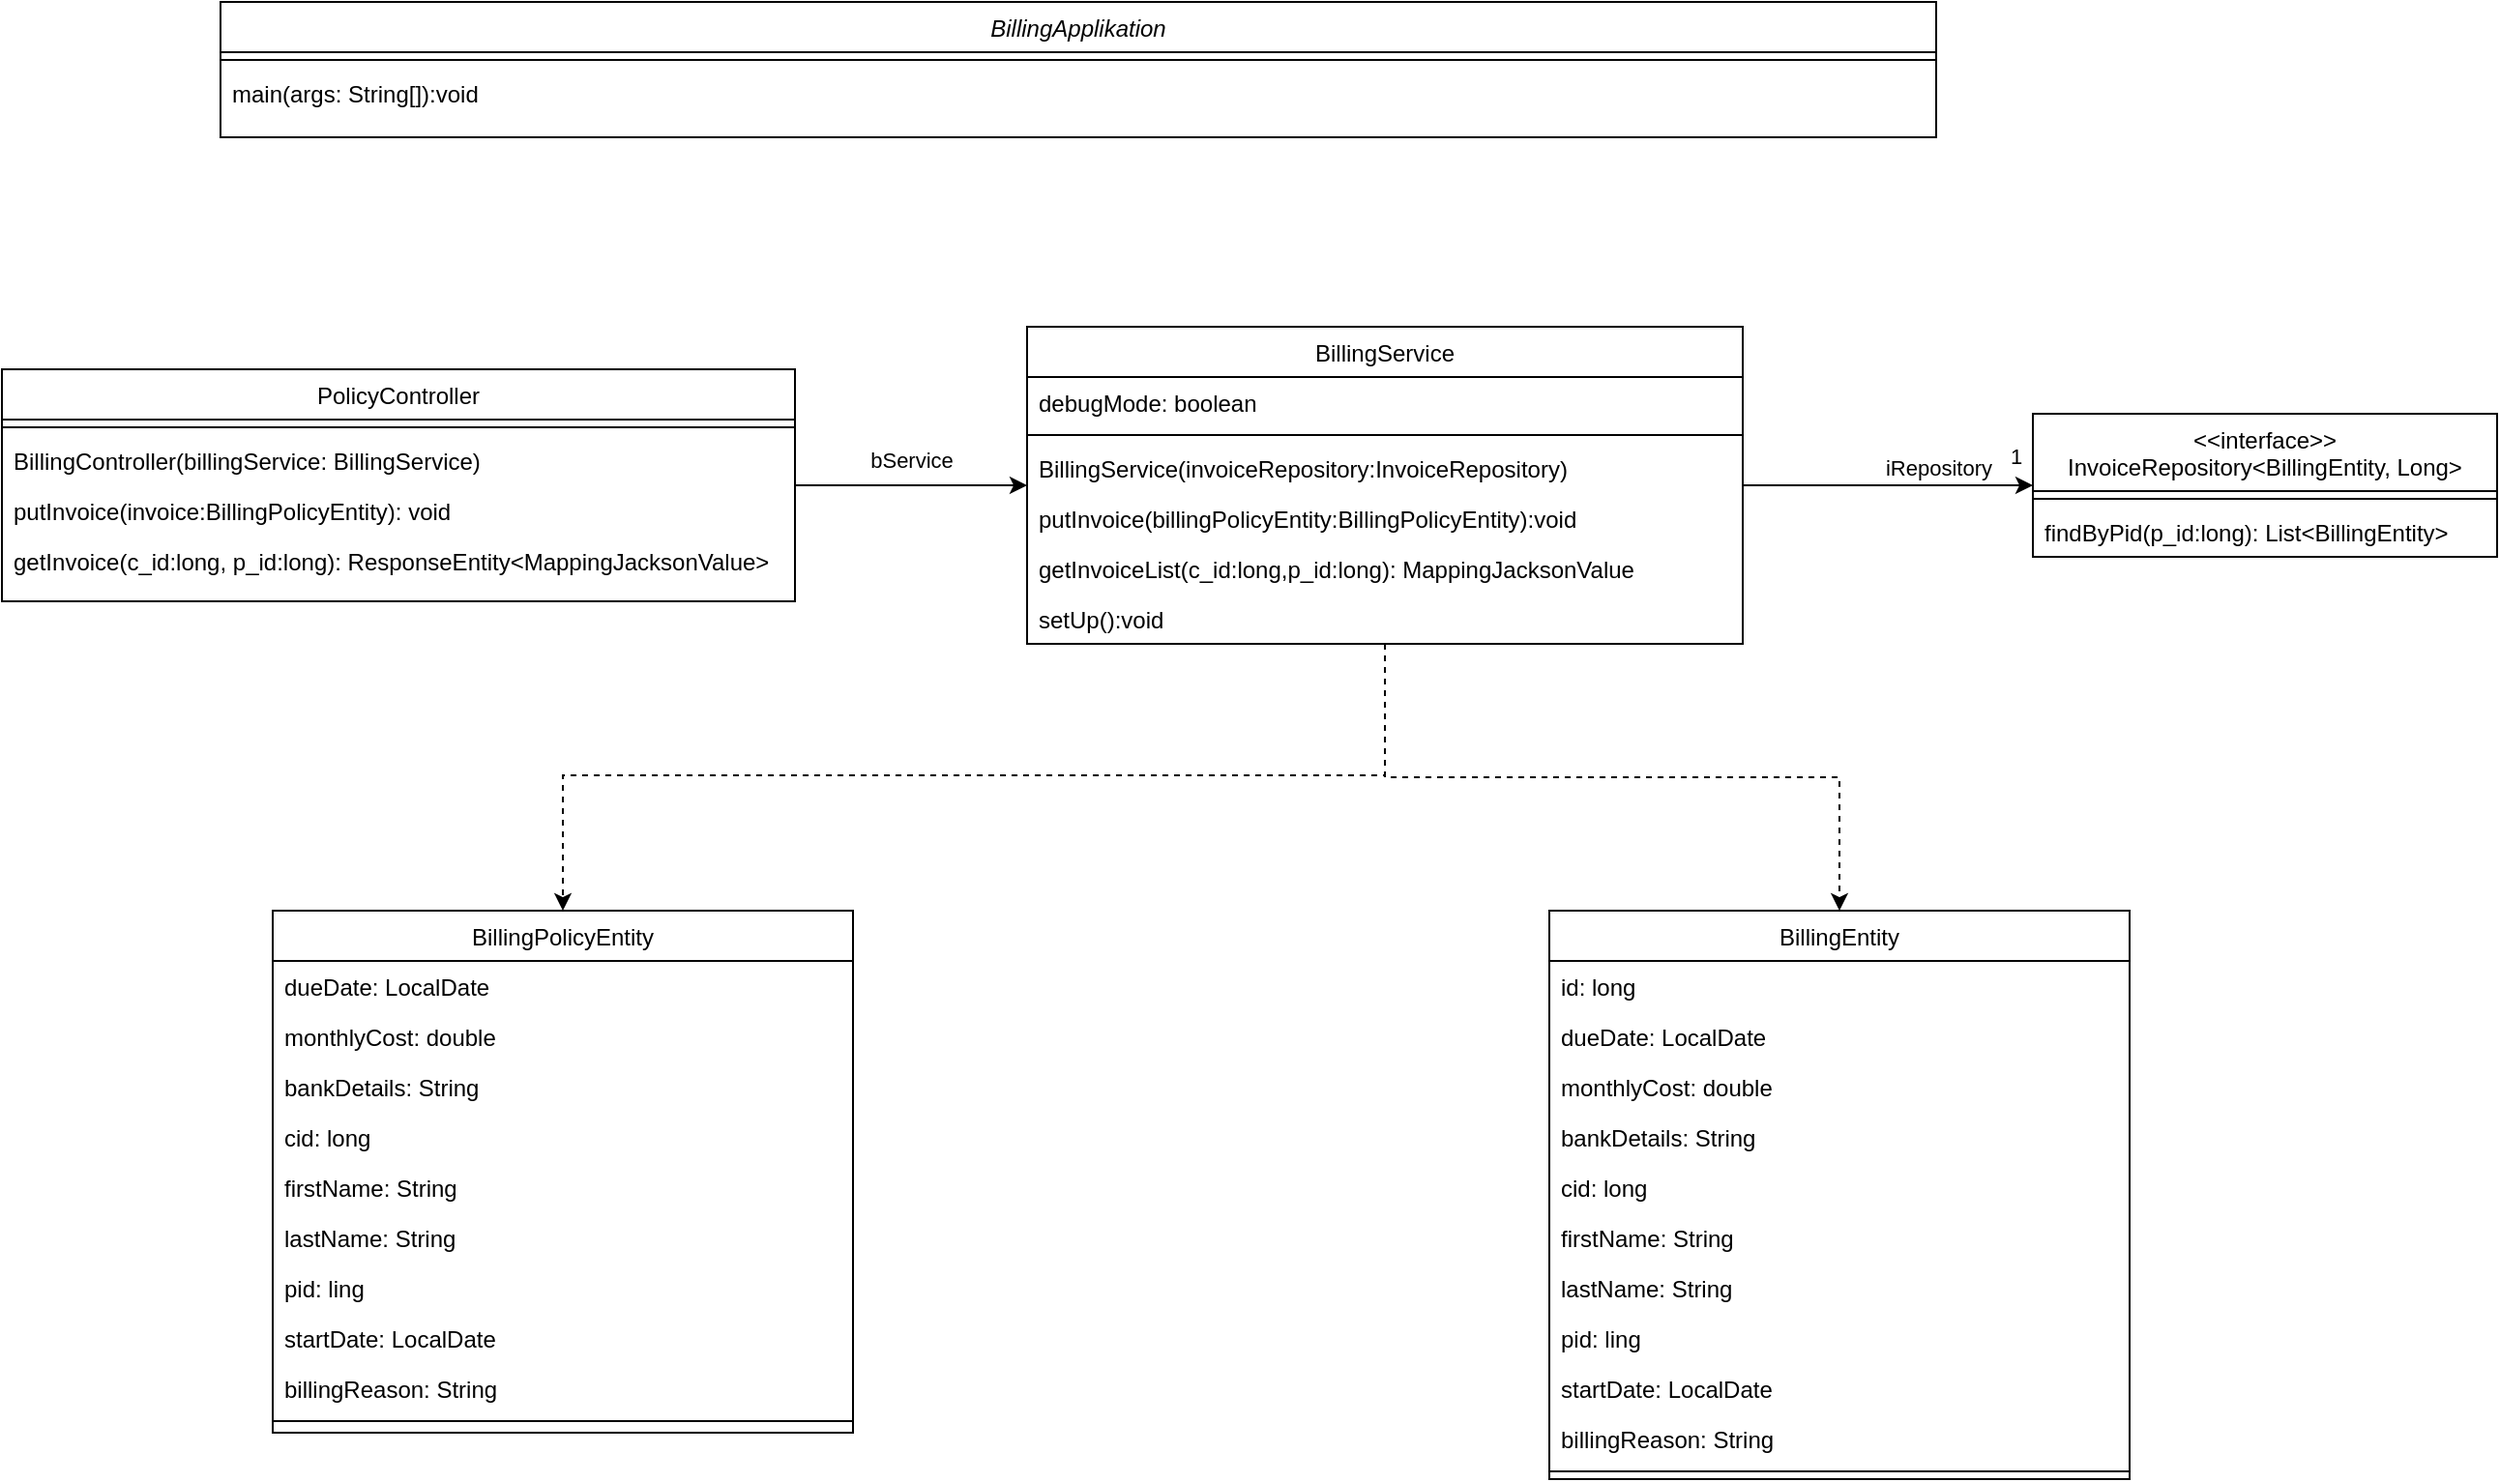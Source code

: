 <mxfile version="21.2.8" type="device">
  <diagram id="C5RBs43oDa-KdzZeNtuy" name="Page-1">
    <mxGraphModel dx="1717" dy="985" grid="1" gridSize="10" guides="1" tooltips="1" connect="1" arrows="1" fold="1" page="1" pageScale="1" pageWidth="827" pageHeight="1169" math="0" shadow="0">
      <root>
        <mxCell id="WIyWlLk6GJQsqaUBKTNV-0" />
        <mxCell id="WIyWlLk6GJQsqaUBKTNV-1" parent="WIyWlLk6GJQsqaUBKTNV-0" />
        <mxCell id="jpbSJwJLlV-PYSv7JdTV-0" value="BillingApplikation" style="swimlane;fontStyle=2;align=center;verticalAlign=top;childLayout=stackLayout;horizontal=1;startSize=26;horizontalStack=0;resizeParent=1;resizeLast=0;collapsible=1;marginBottom=0;rounded=0;shadow=0;strokeWidth=1;" vertex="1" parent="WIyWlLk6GJQsqaUBKTNV-1">
          <mxGeometry x="123" y="20" width="887" height="70" as="geometry">
            <mxRectangle x="230" y="140" width="160" height="26" as="alternateBounds" />
          </mxGeometry>
        </mxCell>
        <mxCell id="jpbSJwJLlV-PYSv7JdTV-1" value="" style="line;html=1;strokeWidth=1;align=left;verticalAlign=middle;spacingTop=-1;spacingLeft=3;spacingRight=3;rotatable=0;labelPosition=right;points=[];portConstraint=eastwest;" vertex="1" parent="jpbSJwJLlV-PYSv7JdTV-0">
          <mxGeometry y="26" width="887" height="8" as="geometry" />
        </mxCell>
        <mxCell id="jpbSJwJLlV-PYSv7JdTV-2" value="main(args: String[]):void" style="text;align=left;verticalAlign=top;spacingLeft=4;spacingRight=4;overflow=hidden;rotatable=0;points=[[0,0.5],[1,0.5]];portConstraint=eastwest;" vertex="1" parent="jpbSJwJLlV-PYSv7JdTV-0">
          <mxGeometry y="34" width="887" height="26" as="geometry" />
        </mxCell>
        <mxCell id="jpbSJwJLlV-PYSv7JdTV-20" style="edgeStyle=orthogonalEdgeStyle;rounded=0;orthogonalLoop=1;jettySize=auto;html=1;" edge="1" parent="WIyWlLk6GJQsqaUBKTNV-1" source="jpbSJwJLlV-PYSv7JdTV-4" target="jpbSJwJLlV-PYSv7JdTV-11">
          <mxGeometry relative="1" as="geometry" />
        </mxCell>
        <mxCell id="jpbSJwJLlV-PYSv7JdTV-21" value="bService" style="edgeLabel;html=1;align=center;verticalAlign=middle;resizable=0;points=[];" vertex="1" connectable="0" parent="jpbSJwJLlV-PYSv7JdTV-20">
          <mxGeometry x="0.233" y="3" relative="1" as="geometry">
            <mxPoint x="-14" y="-10" as="offset" />
          </mxGeometry>
        </mxCell>
        <mxCell id="jpbSJwJLlV-PYSv7JdTV-4" value="PolicyController" style="swimlane;fontStyle=0;align=center;verticalAlign=top;childLayout=stackLayout;horizontal=1;startSize=26;horizontalStack=0;resizeParent=1;resizeLast=0;collapsible=1;marginBottom=0;rounded=0;shadow=0;strokeWidth=1;" vertex="1" parent="WIyWlLk6GJQsqaUBKTNV-1">
          <mxGeometry x="10" y="210" width="410" height="120" as="geometry">
            <mxRectangle x="550" y="140" width="160" height="26" as="alternateBounds" />
          </mxGeometry>
        </mxCell>
        <mxCell id="jpbSJwJLlV-PYSv7JdTV-5" value="" style="line;html=1;strokeWidth=1;align=left;verticalAlign=middle;spacingTop=-1;spacingLeft=3;spacingRight=3;rotatable=0;labelPosition=right;points=[];portConstraint=eastwest;" vertex="1" parent="jpbSJwJLlV-PYSv7JdTV-4">
          <mxGeometry y="26" width="410" height="8" as="geometry" />
        </mxCell>
        <mxCell id="jpbSJwJLlV-PYSv7JdTV-6" value="BillingController(billingService: BillingService)" style="text;align=left;verticalAlign=top;spacingLeft=4;spacingRight=4;overflow=hidden;rotatable=0;points=[[0,0.5],[1,0.5]];portConstraint=eastwest;" vertex="1" parent="jpbSJwJLlV-PYSv7JdTV-4">
          <mxGeometry y="34" width="410" height="26" as="geometry" />
        </mxCell>
        <mxCell id="jpbSJwJLlV-PYSv7JdTV-7" value="putInvoice(invoice:BillingPolicyEntity): void" style="text;align=left;verticalAlign=top;spacingLeft=4;spacingRight=4;overflow=hidden;rotatable=0;points=[[0,0.5],[1,0.5]];portConstraint=eastwest;" vertex="1" parent="jpbSJwJLlV-PYSv7JdTV-4">
          <mxGeometry y="60" width="410" height="26" as="geometry" />
        </mxCell>
        <mxCell id="jpbSJwJLlV-PYSv7JdTV-8" value="getInvoice(c_id:long, p_id:long): ResponseEntity&lt;MappingJacksonValue&gt;" style="text;align=left;verticalAlign=top;spacingLeft=4;spacingRight=4;overflow=hidden;rotatable=0;points=[[0,0.5],[1,0.5]];portConstraint=eastwest;" vertex="1" parent="jpbSJwJLlV-PYSv7JdTV-4">
          <mxGeometry y="86" width="410" height="26" as="geometry" />
        </mxCell>
        <mxCell id="jpbSJwJLlV-PYSv7JdTV-28" style="edgeStyle=orthogonalEdgeStyle;rounded=0;orthogonalLoop=1;jettySize=auto;html=1;" edge="1" parent="WIyWlLk6GJQsqaUBKTNV-1" source="jpbSJwJLlV-PYSv7JdTV-11" target="jpbSJwJLlV-PYSv7JdTV-22">
          <mxGeometry relative="1" as="geometry" />
        </mxCell>
        <mxCell id="jpbSJwJLlV-PYSv7JdTV-29" value="iRepository" style="edgeLabel;html=1;align=center;verticalAlign=middle;resizable=0;points=[];" vertex="1" connectable="0" parent="jpbSJwJLlV-PYSv7JdTV-28">
          <mxGeometry x="0.39" y="-1" relative="1" as="geometry">
            <mxPoint x="-4" y="-10" as="offset" />
          </mxGeometry>
        </mxCell>
        <mxCell id="jpbSJwJLlV-PYSv7JdTV-55" value="1" style="edgeLabel;html=1;align=center;verticalAlign=middle;resizable=0;points=[];" vertex="1" connectable="0" parent="jpbSJwJLlV-PYSv7JdTV-28">
          <mxGeometry x="0.755" y="2" relative="1" as="geometry">
            <mxPoint x="9" y="-13" as="offset" />
          </mxGeometry>
        </mxCell>
        <mxCell id="jpbSJwJLlV-PYSv7JdTV-53" style="edgeStyle=orthogonalEdgeStyle;rounded=0;orthogonalLoop=1;jettySize=auto;html=1;dashed=1;" edge="1" parent="WIyWlLk6GJQsqaUBKTNV-1" source="jpbSJwJLlV-PYSv7JdTV-11" target="jpbSJwJLlV-PYSv7JdTV-30">
          <mxGeometry relative="1" as="geometry">
            <Array as="points">
              <mxPoint x="725" y="420" />
              <mxPoint x="300" y="420" />
            </Array>
          </mxGeometry>
        </mxCell>
        <mxCell id="jpbSJwJLlV-PYSv7JdTV-54" style="edgeStyle=orthogonalEdgeStyle;rounded=0;orthogonalLoop=1;jettySize=auto;html=1;dashed=1;" edge="1" parent="WIyWlLk6GJQsqaUBKTNV-1" source="jpbSJwJLlV-PYSv7JdTV-11" target="jpbSJwJLlV-PYSv7JdTV-41">
          <mxGeometry relative="1" as="geometry" />
        </mxCell>
        <mxCell id="jpbSJwJLlV-PYSv7JdTV-11" value="BillingService" style="swimlane;fontStyle=0;align=center;verticalAlign=top;childLayout=stackLayout;horizontal=1;startSize=26;horizontalStack=0;resizeParent=1;resizeLast=0;collapsible=1;marginBottom=0;rounded=0;shadow=0;strokeWidth=1;" vertex="1" parent="WIyWlLk6GJQsqaUBKTNV-1">
          <mxGeometry x="540" y="188" width="370" height="164" as="geometry">
            <mxRectangle x="550" y="140" width="160" height="26" as="alternateBounds" />
          </mxGeometry>
        </mxCell>
        <mxCell id="jpbSJwJLlV-PYSv7JdTV-12" value="debugMode: boolean" style="text;align=left;verticalAlign=top;spacingLeft=4;spacingRight=4;overflow=hidden;rotatable=0;points=[[0,0.5],[1,0.5]];portConstraint=eastwest;" vertex="1" parent="jpbSJwJLlV-PYSv7JdTV-11">
          <mxGeometry y="26" width="370" height="26" as="geometry" />
        </mxCell>
        <mxCell id="jpbSJwJLlV-PYSv7JdTV-14" value="" style="line;html=1;strokeWidth=1;align=left;verticalAlign=middle;spacingTop=-1;spacingLeft=3;spacingRight=3;rotatable=0;labelPosition=right;points=[];portConstraint=eastwest;" vertex="1" parent="jpbSJwJLlV-PYSv7JdTV-11">
          <mxGeometry y="52" width="370" height="8" as="geometry" />
        </mxCell>
        <mxCell id="jpbSJwJLlV-PYSv7JdTV-15" value="BillingService(invoiceRepository:InvoiceRepository)" style="text;align=left;verticalAlign=top;spacingLeft=4;spacingRight=4;overflow=hidden;rotatable=0;points=[[0,0.5],[1,0.5]];portConstraint=eastwest;" vertex="1" parent="jpbSJwJLlV-PYSv7JdTV-11">
          <mxGeometry y="60" width="370" height="26" as="geometry" />
        </mxCell>
        <mxCell id="jpbSJwJLlV-PYSv7JdTV-16" value="putInvoice(billingPolicyEntity:BillingPolicyEntity):void" style="text;align=left;verticalAlign=top;spacingLeft=4;spacingRight=4;overflow=hidden;rotatable=0;points=[[0,0.5],[1,0.5]];portConstraint=eastwest;" vertex="1" parent="jpbSJwJLlV-PYSv7JdTV-11">
          <mxGeometry y="86" width="370" height="26" as="geometry" />
        </mxCell>
        <mxCell id="jpbSJwJLlV-PYSv7JdTV-17" value="getInvoiceList(c_id:long,p_id:long): MappingJacksonValue" style="text;align=left;verticalAlign=top;spacingLeft=4;spacingRight=4;overflow=hidden;rotatable=0;points=[[0,0.5],[1,0.5]];portConstraint=eastwest;" vertex="1" parent="jpbSJwJLlV-PYSv7JdTV-11">
          <mxGeometry y="112" width="370" height="26" as="geometry" />
        </mxCell>
        <mxCell id="jpbSJwJLlV-PYSv7JdTV-18" value="setUp():void" style="text;align=left;verticalAlign=top;spacingLeft=4;spacingRight=4;overflow=hidden;rotatable=0;points=[[0,0.5],[1,0.5]];portConstraint=eastwest;" vertex="1" parent="jpbSJwJLlV-PYSv7JdTV-11">
          <mxGeometry y="138" width="370" height="26" as="geometry" />
        </mxCell>
        <mxCell id="jpbSJwJLlV-PYSv7JdTV-22" value="&lt;&lt;interface&gt;&gt;&#xa;InvoiceRepository&lt;BillingEntity, Long&gt;" style="swimlane;fontStyle=0;align=center;verticalAlign=top;childLayout=stackLayout;horizontal=1;startSize=40;horizontalStack=0;resizeParent=1;resizeLast=0;collapsible=1;marginBottom=0;rounded=0;shadow=0;strokeWidth=1;" vertex="1" parent="WIyWlLk6GJQsqaUBKTNV-1">
          <mxGeometry x="1060" y="233" width="240" height="74" as="geometry">
            <mxRectangle x="550" y="140" width="160" height="26" as="alternateBounds" />
          </mxGeometry>
        </mxCell>
        <mxCell id="jpbSJwJLlV-PYSv7JdTV-23" value="" style="line;html=1;strokeWidth=1;align=left;verticalAlign=middle;spacingTop=-1;spacingLeft=3;spacingRight=3;rotatable=0;labelPosition=right;points=[];portConstraint=eastwest;" vertex="1" parent="jpbSJwJLlV-PYSv7JdTV-22">
          <mxGeometry y="40" width="240" height="8" as="geometry" />
        </mxCell>
        <mxCell id="jpbSJwJLlV-PYSv7JdTV-24" value="findByPid(p_id:long): List&lt;BillingEntity&gt;" style="text;align=left;verticalAlign=top;spacingLeft=4;spacingRight=4;overflow=hidden;rotatable=0;points=[[0,0.5],[1,0.5]];portConstraint=eastwest;" vertex="1" parent="jpbSJwJLlV-PYSv7JdTV-22">
          <mxGeometry y="48" width="240" height="26" as="geometry" />
        </mxCell>
        <mxCell id="jpbSJwJLlV-PYSv7JdTV-30" value="BillingPolicyEntity" style="swimlane;fontStyle=0;align=center;verticalAlign=top;childLayout=stackLayout;horizontal=1;startSize=26;horizontalStack=0;resizeParent=1;resizeLast=0;collapsible=1;marginBottom=0;rounded=0;shadow=0;strokeWidth=1;" vertex="1" parent="WIyWlLk6GJQsqaUBKTNV-1">
          <mxGeometry x="150" y="490" width="300" height="270" as="geometry">
            <mxRectangle x="550" y="140" width="160" height="26" as="alternateBounds" />
          </mxGeometry>
        </mxCell>
        <mxCell id="jpbSJwJLlV-PYSv7JdTV-31" value="dueDate: LocalDate" style="text;align=left;verticalAlign=top;spacingLeft=4;spacingRight=4;overflow=hidden;rotatable=0;points=[[0,0.5],[1,0.5]];portConstraint=eastwest;" vertex="1" parent="jpbSJwJLlV-PYSv7JdTV-30">
          <mxGeometry y="26" width="300" height="26" as="geometry" />
        </mxCell>
        <mxCell id="jpbSJwJLlV-PYSv7JdTV-32" value="monthlyCost: double" style="text;align=left;verticalAlign=top;spacingLeft=4;spacingRight=4;overflow=hidden;rotatable=0;points=[[0,0.5],[1,0.5]];portConstraint=eastwest;" vertex="1" parent="jpbSJwJLlV-PYSv7JdTV-30">
          <mxGeometry y="52" width="300" height="26" as="geometry" />
        </mxCell>
        <mxCell id="jpbSJwJLlV-PYSv7JdTV-33" value="bankDetails: String" style="text;align=left;verticalAlign=top;spacingLeft=4;spacingRight=4;overflow=hidden;rotatable=0;points=[[0,0.5],[1,0.5]];portConstraint=eastwest;" vertex="1" parent="jpbSJwJLlV-PYSv7JdTV-30">
          <mxGeometry y="78" width="300" height="26" as="geometry" />
        </mxCell>
        <mxCell id="jpbSJwJLlV-PYSv7JdTV-34" value="cid: long" style="text;align=left;verticalAlign=top;spacingLeft=4;spacingRight=4;overflow=hidden;rotatable=0;points=[[0,0.5],[1,0.5]];portConstraint=eastwest;" vertex="1" parent="jpbSJwJLlV-PYSv7JdTV-30">
          <mxGeometry y="104" width="300" height="26" as="geometry" />
        </mxCell>
        <mxCell id="jpbSJwJLlV-PYSv7JdTV-35" value="firstName: String" style="text;align=left;verticalAlign=top;spacingLeft=4;spacingRight=4;overflow=hidden;rotatable=0;points=[[0,0.5],[1,0.5]];portConstraint=eastwest;" vertex="1" parent="jpbSJwJLlV-PYSv7JdTV-30">
          <mxGeometry y="130" width="300" height="26" as="geometry" />
        </mxCell>
        <mxCell id="jpbSJwJLlV-PYSv7JdTV-36" value="lastName: String" style="text;align=left;verticalAlign=top;spacingLeft=4;spacingRight=4;overflow=hidden;rotatable=0;points=[[0,0.5],[1,0.5]];portConstraint=eastwest;" vertex="1" parent="jpbSJwJLlV-PYSv7JdTV-30">
          <mxGeometry y="156" width="300" height="26" as="geometry" />
        </mxCell>
        <mxCell id="jpbSJwJLlV-PYSv7JdTV-37" value="pid: ling" style="text;align=left;verticalAlign=top;spacingLeft=4;spacingRight=4;overflow=hidden;rotatable=0;points=[[0,0.5],[1,0.5]];portConstraint=eastwest;" vertex="1" parent="jpbSJwJLlV-PYSv7JdTV-30">
          <mxGeometry y="182" width="300" height="26" as="geometry" />
        </mxCell>
        <mxCell id="jpbSJwJLlV-PYSv7JdTV-38" value="startDate: LocalDate" style="text;align=left;verticalAlign=top;spacingLeft=4;spacingRight=4;overflow=hidden;rotatable=0;points=[[0,0.5],[1,0.5]];portConstraint=eastwest;" vertex="1" parent="jpbSJwJLlV-PYSv7JdTV-30">
          <mxGeometry y="208" width="300" height="26" as="geometry" />
        </mxCell>
        <mxCell id="jpbSJwJLlV-PYSv7JdTV-39" value="billingReason: String" style="text;align=left;verticalAlign=top;spacingLeft=4;spacingRight=4;overflow=hidden;rotatable=0;points=[[0,0.5],[1,0.5]];portConstraint=eastwest;" vertex="1" parent="jpbSJwJLlV-PYSv7JdTV-30">
          <mxGeometry y="234" width="300" height="26" as="geometry" />
        </mxCell>
        <mxCell id="jpbSJwJLlV-PYSv7JdTV-40" value="" style="line;html=1;strokeWidth=1;align=left;verticalAlign=middle;spacingTop=-1;spacingLeft=3;spacingRight=3;rotatable=0;labelPosition=right;points=[];portConstraint=eastwest;" vertex="1" parent="jpbSJwJLlV-PYSv7JdTV-30">
          <mxGeometry y="260" width="300" height="8" as="geometry" />
        </mxCell>
        <mxCell id="jpbSJwJLlV-PYSv7JdTV-41" value="BillingEntity" style="swimlane;fontStyle=0;align=center;verticalAlign=top;childLayout=stackLayout;horizontal=1;startSize=26;horizontalStack=0;resizeParent=1;resizeLast=0;collapsible=1;marginBottom=0;rounded=0;shadow=0;strokeWidth=1;" vertex="1" parent="WIyWlLk6GJQsqaUBKTNV-1">
          <mxGeometry x="810" y="490" width="300" height="294" as="geometry">
            <mxRectangle x="550" y="140" width="160" height="26" as="alternateBounds" />
          </mxGeometry>
        </mxCell>
        <mxCell id="jpbSJwJLlV-PYSv7JdTV-42" value="id: long" style="text;align=left;verticalAlign=top;spacingLeft=4;spacingRight=4;overflow=hidden;rotatable=0;points=[[0,0.5],[1,0.5]];portConstraint=eastwest;" vertex="1" parent="jpbSJwJLlV-PYSv7JdTV-41">
          <mxGeometry y="26" width="300" height="26" as="geometry" />
        </mxCell>
        <mxCell id="jpbSJwJLlV-PYSv7JdTV-52" value="dueDate: LocalDate" style="text;align=left;verticalAlign=top;spacingLeft=4;spacingRight=4;overflow=hidden;rotatable=0;points=[[0,0.5],[1,0.5]];portConstraint=eastwest;" vertex="1" parent="jpbSJwJLlV-PYSv7JdTV-41">
          <mxGeometry y="52" width="300" height="26" as="geometry" />
        </mxCell>
        <mxCell id="jpbSJwJLlV-PYSv7JdTV-43" value="monthlyCost: double" style="text;align=left;verticalAlign=top;spacingLeft=4;spacingRight=4;overflow=hidden;rotatable=0;points=[[0,0.5],[1,0.5]];portConstraint=eastwest;" vertex="1" parent="jpbSJwJLlV-PYSv7JdTV-41">
          <mxGeometry y="78" width="300" height="26" as="geometry" />
        </mxCell>
        <mxCell id="jpbSJwJLlV-PYSv7JdTV-44" value="bankDetails: String" style="text;align=left;verticalAlign=top;spacingLeft=4;spacingRight=4;overflow=hidden;rotatable=0;points=[[0,0.5],[1,0.5]];portConstraint=eastwest;" vertex="1" parent="jpbSJwJLlV-PYSv7JdTV-41">
          <mxGeometry y="104" width="300" height="26" as="geometry" />
        </mxCell>
        <mxCell id="jpbSJwJLlV-PYSv7JdTV-45" value="cid: long" style="text;align=left;verticalAlign=top;spacingLeft=4;spacingRight=4;overflow=hidden;rotatable=0;points=[[0,0.5],[1,0.5]];portConstraint=eastwest;" vertex="1" parent="jpbSJwJLlV-PYSv7JdTV-41">
          <mxGeometry y="130" width="300" height="26" as="geometry" />
        </mxCell>
        <mxCell id="jpbSJwJLlV-PYSv7JdTV-46" value="firstName: String" style="text;align=left;verticalAlign=top;spacingLeft=4;spacingRight=4;overflow=hidden;rotatable=0;points=[[0,0.5],[1,0.5]];portConstraint=eastwest;" vertex="1" parent="jpbSJwJLlV-PYSv7JdTV-41">
          <mxGeometry y="156" width="300" height="26" as="geometry" />
        </mxCell>
        <mxCell id="jpbSJwJLlV-PYSv7JdTV-47" value="lastName: String" style="text;align=left;verticalAlign=top;spacingLeft=4;spacingRight=4;overflow=hidden;rotatable=0;points=[[0,0.5],[1,0.5]];portConstraint=eastwest;" vertex="1" parent="jpbSJwJLlV-PYSv7JdTV-41">
          <mxGeometry y="182" width="300" height="26" as="geometry" />
        </mxCell>
        <mxCell id="jpbSJwJLlV-PYSv7JdTV-48" value="pid: ling" style="text;align=left;verticalAlign=top;spacingLeft=4;spacingRight=4;overflow=hidden;rotatable=0;points=[[0,0.5],[1,0.5]];portConstraint=eastwest;" vertex="1" parent="jpbSJwJLlV-PYSv7JdTV-41">
          <mxGeometry y="208" width="300" height="26" as="geometry" />
        </mxCell>
        <mxCell id="jpbSJwJLlV-PYSv7JdTV-49" value="startDate: LocalDate" style="text;align=left;verticalAlign=top;spacingLeft=4;spacingRight=4;overflow=hidden;rotatable=0;points=[[0,0.5],[1,0.5]];portConstraint=eastwest;" vertex="1" parent="jpbSJwJLlV-PYSv7JdTV-41">
          <mxGeometry y="234" width="300" height="26" as="geometry" />
        </mxCell>
        <mxCell id="jpbSJwJLlV-PYSv7JdTV-50" value="billingReason: String" style="text;align=left;verticalAlign=top;spacingLeft=4;spacingRight=4;overflow=hidden;rotatable=0;points=[[0,0.5],[1,0.5]];portConstraint=eastwest;" vertex="1" parent="jpbSJwJLlV-PYSv7JdTV-41">
          <mxGeometry y="260" width="300" height="26" as="geometry" />
        </mxCell>
        <mxCell id="jpbSJwJLlV-PYSv7JdTV-51" value="" style="line;html=1;strokeWidth=1;align=left;verticalAlign=middle;spacingTop=-1;spacingLeft=3;spacingRight=3;rotatable=0;labelPosition=right;points=[];portConstraint=eastwest;" vertex="1" parent="jpbSJwJLlV-PYSv7JdTV-41">
          <mxGeometry y="286" width="300" height="8" as="geometry" />
        </mxCell>
      </root>
    </mxGraphModel>
  </diagram>
</mxfile>
